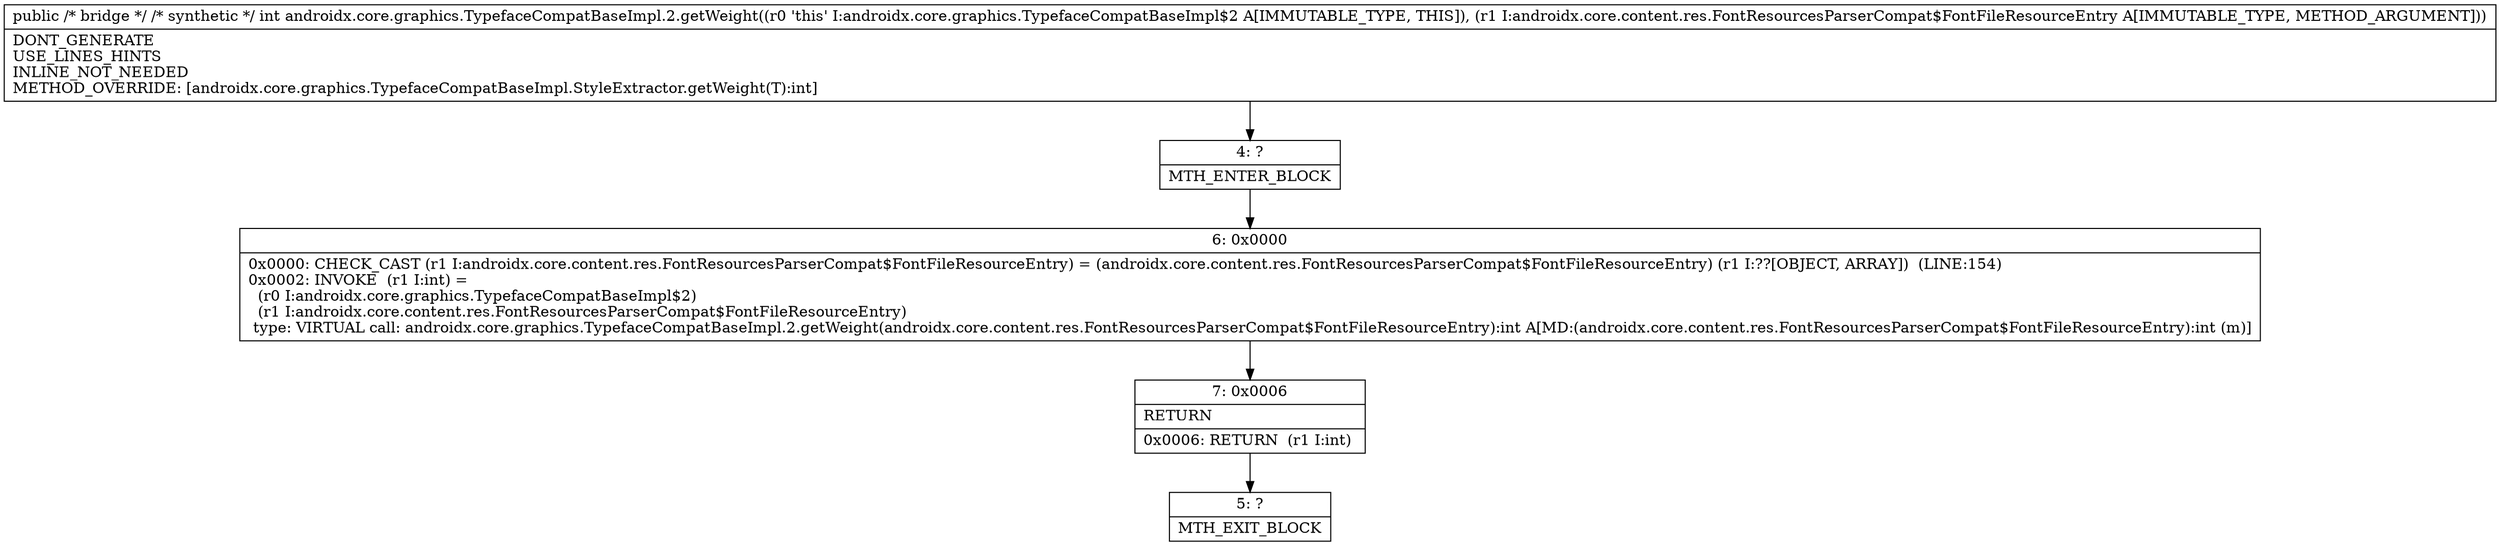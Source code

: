 digraph "CFG forandroidx.core.graphics.TypefaceCompatBaseImpl.2.getWeight(Ljava\/lang\/Object;)I" {
Node_4 [shape=record,label="{4\:\ ?|MTH_ENTER_BLOCK\l}"];
Node_6 [shape=record,label="{6\:\ 0x0000|0x0000: CHECK_CAST (r1 I:androidx.core.content.res.FontResourcesParserCompat$FontFileResourceEntry) = (androidx.core.content.res.FontResourcesParserCompat$FontFileResourceEntry) (r1 I:??[OBJECT, ARRAY])  (LINE:154)\l0x0002: INVOKE  (r1 I:int) = \l  (r0 I:androidx.core.graphics.TypefaceCompatBaseImpl$2)\l  (r1 I:androidx.core.content.res.FontResourcesParserCompat$FontFileResourceEntry)\l type: VIRTUAL call: androidx.core.graphics.TypefaceCompatBaseImpl.2.getWeight(androidx.core.content.res.FontResourcesParserCompat$FontFileResourceEntry):int A[MD:(androidx.core.content.res.FontResourcesParserCompat$FontFileResourceEntry):int (m)]\l}"];
Node_7 [shape=record,label="{7\:\ 0x0006|RETURN\l|0x0006: RETURN  (r1 I:int) \l}"];
Node_5 [shape=record,label="{5\:\ ?|MTH_EXIT_BLOCK\l}"];
MethodNode[shape=record,label="{public \/* bridge *\/ \/* synthetic *\/ int androidx.core.graphics.TypefaceCompatBaseImpl.2.getWeight((r0 'this' I:androidx.core.graphics.TypefaceCompatBaseImpl$2 A[IMMUTABLE_TYPE, THIS]), (r1 I:androidx.core.content.res.FontResourcesParserCompat$FontFileResourceEntry A[IMMUTABLE_TYPE, METHOD_ARGUMENT]))  | DONT_GENERATE\lUSE_LINES_HINTS\lINLINE_NOT_NEEDED\lMETHOD_OVERRIDE: [androidx.core.graphics.TypefaceCompatBaseImpl.StyleExtractor.getWeight(T):int]\l}"];
MethodNode -> Node_4;Node_4 -> Node_6;
Node_6 -> Node_7;
Node_7 -> Node_5;
}

